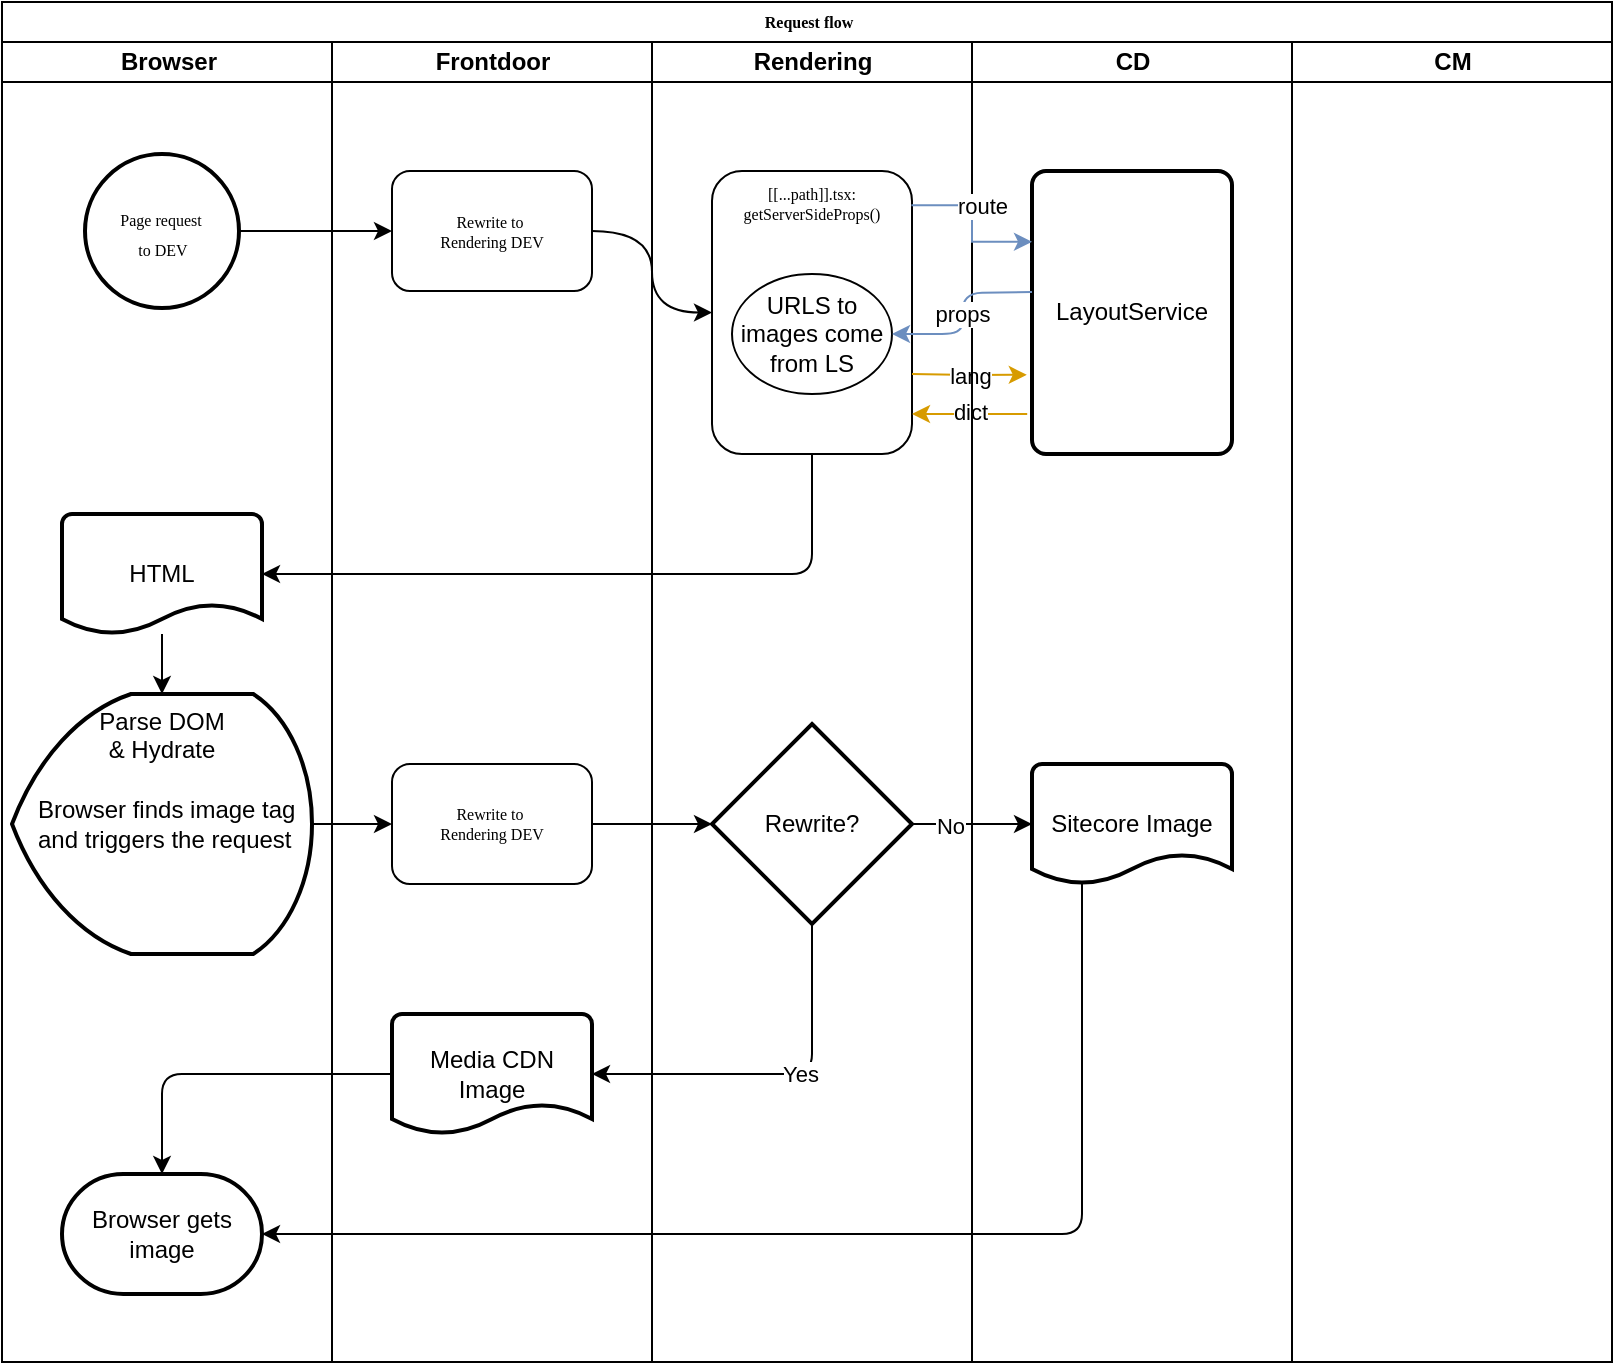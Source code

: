 <mxfile version="24.7.12">
  <diagram name="Page-1" id="74e2e168-ea6b-b213-b513-2b3c1d86103e">
    <mxGraphModel dx="1196" dy="950" grid="1" gridSize="10" guides="1" tooltips="1" connect="1" arrows="1" fold="1" page="1" pageScale="1" pageWidth="1100" pageHeight="850" background="none" math="0" shadow="0">
      <root>
        <mxCell id="0" />
        <mxCell id="1" parent="0" />
        <mxCell id="77e6c97f196da883-1" value="Request flow" style="swimlane;html=1;childLayout=stackLayout;startSize=20;rounded=0;shadow=0;labelBackgroundColor=none;strokeWidth=1;fontFamily=Verdana;fontSize=8;align=center;" parent="1" vertex="1">
          <mxGeometry x="70" y="40" width="805" height="680" as="geometry" />
        </mxCell>
        <mxCell id="77e6c97f196da883-2" value="Browser" style="swimlane;html=1;startSize=20;" parent="77e6c97f196da883-1" vertex="1">
          <mxGeometry y="20" width="165" height="660" as="geometry" />
        </mxCell>
        <mxCell id="gTiBbDLUTEHt-P025S_j-1" value="&lt;span style=&quot;font-family: Verdana; font-size: 8px;&quot;&gt;Page request&amp;nbsp;&lt;/span&gt;&lt;div&gt;&lt;span style=&quot;font-family: Verdana; font-size: 8px;&quot;&gt;to DEV&lt;/span&gt;&lt;/div&gt;" style="strokeWidth=2;html=1;shape=mxgraph.flowchart.start_2;whiteSpace=wrap;" vertex="1" parent="77e6c97f196da883-2">
          <mxGeometry x="41.5" y="56" width="77" height="77" as="geometry" />
        </mxCell>
        <mxCell id="gTiBbDLUTEHt-P025S_j-18" value="HTML" style="strokeWidth=2;html=1;shape=mxgraph.flowchart.document2;whiteSpace=wrap;size=0.25;" vertex="1" parent="77e6c97f196da883-2">
          <mxGeometry x="30" y="236" width="100" height="60" as="geometry" />
        </mxCell>
        <mxCell id="gTiBbDLUTEHt-P025S_j-21" style="edgeStyle=orthogonalEdgeStyle;rounded=0;orthogonalLoop=1;jettySize=auto;html=1;entryX=0.5;entryY=0;entryDx=0;entryDy=0;entryPerimeter=0;" edge="1" parent="77e6c97f196da883-2" source="gTiBbDLUTEHt-P025S_j-18" target="gTiBbDLUTEHt-P025S_j-20">
          <mxGeometry relative="1" as="geometry" />
        </mxCell>
        <mxCell id="gTiBbDLUTEHt-P025S_j-28" value="" style="group" vertex="1" connectable="0" parent="77e6c97f196da883-2">
          <mxGeometry x="5" y="326" width="161" height="130" as="geometry" />
        </mxCell>
        <mxCell id="gTiBbDLUTEHt-P025S_j-20" value="&lt;div&gt;&lt;span style=&quot;background-color: initial;&quot;&gt;Parse DOM&lt;/span&gt;&lt;br&gt;&lt;/div&gt;&lt;div&gt;&amp;amp; Hydrate&lt;/div&gt;" style="strokeWidth=2;html=1;shape=mxgraph.flowchart.display;whiteSpace=wrap;verticalAlign=top;" vertex="1" parent="gTiBbDLUTEHt-P025S_j-28">
          <mxGeometry width="150" height="130" as="geometry" />
        </mxCell>
        <mxCell id="gTiBbDLUTEHt-P025S_j-27" value="Browser finds image tag&lt;div&gt;and triggers the request&lt;/div&gt;" style="text;html=1;align=left;verticalAlign=middle;resizable=0;points=[];autosize=1;strokeColor=none;fillColor=none;" vertex="1" parent="gTiBbDLUTEHt-P025S_j-28">
          <mxGeometry x="11" y="45" width="150" height="40" as="geometry" />
        </mxCell>
        <mxCell id="gTiBbDLUTEHt-P025S_j-41" value="Browser gets&lt;div&gt;image&lt;/div&gt;" style="strokeWidth=2;html=1;shape=mxgraph.flowchart.terminator;whiteSpace=wrap;" vertex="1" parent="77e6c97f196da883-2">
          <mxGeometry x="30" y="566" width="100" height="60" as="geometry" />
        </mxCell>
        <mxCell id="77e6c97f196da883-3" value="Frontdoor" style="swimlane;html=1;startSize=20;" parent="77e6c97f196da883-1" vertex="1">
          <mxGeometry x="165" y="20" width="160" height="660" as="geometry" />
        </mxCell>
        <mxCell id="77e6c97f196da883-11" value="Rewrite to&amp;nbsp;&lt;div&gt;Rendering DEV&lt;/div&gt;" style="rounded=1;whiteSpace=wrap;html=1;shadow=0;labelBackgroundColor=none;strokeWidth=1;fontFamily=Verdana;fontSize=8;align=center;" parent="77e6c97f196da883-3" vertex="1">
          <mxGeometry x="30" y="64.5" width="100" height="60" as="geometry" />
        </mxCell>
        <mxCell id="gTiBbDLUTEHt-P025S_j-32" value="Rewrite to&amp;nbsp;&lt;div&gt;Rendering DEV&lt;/div&gt;" style="rounded=1;whiteSpace=wrap;html=1;shadow=0;labelBackgroundColor=none;strokeWidth=1;fontFamily=Verdana;fontSize=8;align=center;" vertex="1" parent="77e6c97f196da883-3">
          <mxGeometry x="30" y="361" width="100" height="60" as="geometry" />
        </mxCell>
        <mxCell id="gTiBbDLUTEHt-P025S_j-37" value="Media CDN Image" style="strokeWidth=2;html=1;shape=mxgraph.flowchart.document2;whiteSpace=wrap;size=0.25;" vertex="1" parent="77e6c97f196da883-3">
          <mxGeometry x="30" y="486" width="100" height="60" as="geometry" />
        </mxCell>
        <mxCell id="77e6c97f196da883-4" value="Rendering" style="swimlane;html=1;startSize=20;" parent="77e6c97f196da883-1" vertex="1">
          <mxGeometry x="325" y="20" width="160" height="660" as="geometry" />
        </mxCell>
        <mxCell id="77e6c97f196da883-12" value="[[...path]].tsx:&lt;div&gt;getServerSideProps()&lt;/div&gt;" style="rounded=1;whiteSpace=wrap;html=1;shadow=0;labelBackgroundColor=none;strokeWidth=1;fontFamily=Verdana;fontSize=8;align=center;verticalAlign=top;" parent="77e6c97f196da883-4" vertex="1">
          <mxGeometry x="30" y="64.5" width="100" height="141.5" as="geometry" />
        </mxCell>
        <mxCell id="gTiBbDLUTEHt-P025S_j-23" value="URLS to images come from LS" style="ellipse;whiteSpace=wrap;html=1;align=center;newEdgeStyle={&quot;edgeStyle&quot;:&quot;entityRelationEdgeStyle&quot;,&quot;startArrow&quot;:&quot;none&quot;,&quot;endArrow&quot;:&quot;none&quot;,&quot;segment&quot;:10,&quot;curved&quot;:1,&quot;sourcePerimeterSpacing&quot;:0,&quot;targetPerimeterSpacing&quot;:0};treeFolding=1;treeMoving=1;" vertex="1" parent="77e6c97f196da883-4">
          <mxGeometry x="40" y="116" width="80" height="60" as="geometry" />
        </mxCell>
        <mxCell id="gTiBbDLUTEHt-P025S_j-12" style="edgeStyle=orthogonalEdgeStyle;rounded=0;orthogonalLoop=1;jettySize=auto;html=1;entryX=-0.026;entryY=0.503;entryDx=0;entryDy=0;entryPerimeter=0;fillColor=#ffe6cc;strokeColor=#d79b00;" edge="1" parent="77e6c97f196da883-4">
          <mxGeometry relative="1" as="geometry">
            <mxPoint x="130" y="166" as="sourcePoint" />
            <mxPoint x="187.4" y="166.365" as="targetPoint" />
          </mxGeometry>
        </mxCell>
        <mxCell id="gTiBbDLUTEHt-P025S_j-14" value="lang" style="edgeLabel;html=1;align=center;verticalAlign=middle;resizable=0;points=[];" vertex="1" connectable="0" parent="gTiBbDLUTEHt-P025S_j-12">
          <mxGeometry x="0.002" relative="1" as="geometry">
            <mxPoint as="offset" />
          </mxGeometry>
        </mxCell>
        <mxCell id="gTiBbDLUTEHt-P025S_j-13" style="edgeStyle=orthogonalEdgeStyle;rounded=0;orthogonalLoop=1;jettySize=auto;html=1;exitX=0;exitY=0.75;exitDx=0;exitDy=0;entryX=1.024;entryY=0.75;entryDx=0;entryDy=0;entryPerimeter=0;fillColor=#ffe6cc;strokeColor=#d79b00;" edge="1" parent="77e6c97f196da883-4">
          <mxGeometry relative="1" as="geometry">
            <mxPoint x="187.6" y="185.995" as="sourcePoint" />
            <mxPoint x="130" y="185.995" as="targetPoint" />
          </mxGeometry>
        </mxCell>
        <mxCell id="gTiBbDLUTEHt-P025S_j-15" value="dict" style="edgeLabel;html=1;align=center;verticalAlign=middle;resizable=0;points=[];" vertex="1" connectable="0" parent="gTiBbDLUTEHt-P025S_j-13">
          <mxGeometry x="-0.005" y="-1" relative="1" as="geometry">
            <mxPoint as="offset" />
          </mxGeometry>
        </mxCell>
        <mxCell id="gTiBbDLUTEHt-P025S_j-35" value="Rewrite?" style="strokeWidth=2;html=1;shape=mxgraph.flowchart.decision;whiteSpace=wrap;" vertex="1" parent="77e6c97f196da883-4">
          <mxGeometry x="30" y="341" width="100" height="100" as="geometry" />
        </mxCell>
        <mxCell id="77e6c97f196da883-5" value="CD" style="swimlane;html=1;startSize=20;" parent="77e6c97f196da883-1" vertex="1">
          <mxGeometry x="485" y="20" width="160" height="660" as="geometry" />
        </mxCell>
        <mxCell id="gTiBbDLUTEHt-P025S_j-5" value="LayoutService" style="rounded=1;whiteSpace=wrap;html=1;absoluteArcSize=1;arcSize=14;strokeWidth=2;" vertex="1" parent="77e6c97f196da883-5">
          <mxGeometry x="30" y="64.5" width="100" height="141.5" as="geometry" />
        </mxCell>
        <mxCell id="gTiBbDLUTEHt-P025S_j-10" style="edgeStyle=orthogonalEdgeStyle;rounded=1;orthogonalLoop=1;jettySize=auto;html=1;exitX=0;exitY=0.37;exitDx=0;exitDy=0;entryX=1;entryY=0.5;entryDx=0;entryDy=0;exitPerimeter=0;fillColor=#dae8fc;strokeColor=#6c8ebf;fontColor=#6C8EBF;curved=0;" edge="1" parent="77e6c97f196da883-5" target="gTiBbDLUTEHt-P025S_j-23">
          <mxGeometry relative="1" as="geometry">
            <mxPoint x="30" y="124.965" as="sourcePoint" />
            <mxPoint x="-30.5" y="125.532" as="targetPoint" />
          </mxGeometry>
        </mxCell>
        <mxCell id="gTiBbDLUTEHt-P025S_j-11" value="props" style="edgeLabel;html=1;align=center;verticalAlign=middle;resizable=0;points=[];" vertex="1" connectable="0" parent="gTiBbDLUTEHt-P025S_j-10">
          <mxGeometry x="-0.007" relative="1" as="geometry">
            <mxPoint as="offset" />
          </mxGeometry>
        </mxCell>
        <mxCell id="gTiBbDLUTEHt-P025S_j-40" value="Sitecore Image" style="strokeWidth=2;html=1;shape=mxgraph.flowchart.document2;whiteSpace=wrap;size=0.25;" vertex="1" parent="77e6c97f196da883-5">
          <mxGeometry x="30" y="361" width="100" height="60" as="geometry" />
        </mxCell>
        <mxCell id="77e6c97f196da883-6" value="CM" style="swimlane;html=1;startSize=20;" parent="77e6c97f196da883-1" vertex="1">
          <mxGeometry x="645" y="20" width="160" height="660" as="geometry" />
        </mxCell>
        <mxCell id="gTiBbDLUTEHt-P025S_j-2" style="edgeStyle=orthogonalEdgeStyle;rounded=0;orthogonalLoop=1;jettySize=auto;html=1;entryX=0;entryY=0.5;entryDx=0;entryDy=0;" edge="1" parent="77e6c97f196da883-1" source="gTiBbDLUTEHt-P025S_j-1" target="77e6c97f196da883-11">
          <mxGeometry relative="1" as="geometry" />
        </mxCell>
        <mxCell id="gTiBbDLUTEHt-P025S_j-6" style="edgeStyle=orthogonalEdgeStyle;rounded=0;orthogonalLoop=1;jettySize=auto;html=1;entryX=0;entryY=0.5;entryDx=0;entryDy=0;curved=1;" edge="1" parent="77e6c97f196da883-1" source="77e6c97f196da883-11" target="77e6c97f196da883-12">
          <mxGeometry relative="1" as="geometry" />
        </mxCell>
        <mxCell id="gTiBbDLUTEHt-P025S_j-7" style="edgeStyle=orthogonalEdgeStyle;rounded=0;orthogonalLoop=1;jettySize=auto;html=1;entryX=0;entryY=0.25;entryDx=0;entryDy=0;exitX=0.997;exitY=0.121;exitDx=0;exitDy=0;fillColor=#dae8fc;strokeColor=#6c8ebf;exitPerimeter=0;" edge="1" parent="77e6c97f196da883-1" source="77e6c97f196da883-12" target="gTiBbDLUTEHt-P025S_j-5">
          <mxGeometry relative="1" as="geometry" />
        </mxCell>
        <mxCell id="gTiBbDLUTEHt-P025S_j-9" value="route" style="edgeLabel;html=1;align=center;verticalAlign=middle;resizable=0;points=[];" vertex="1" connectable="0" parent="gTiBbDLUTEHt-P025S_j-7">
          <mxGeometry x="-0.351" y="-1" relative="1" as="geometry">
            <mxPoint x="10" y="-1" as="offset" />
          </mxGeometry>
        </mxCell>
        <mxCell id="gTiBbDLUTEHt-P025S_j-25" style="edgeStyle=orthogonalEdgeStyle;rounded=1;orthogonalLoop=1;jettySize=auto;html=1;entryX=1;entryY=0.5;entryDx=0;entryDy=0;entryPerimeter=0;exitX=0.5;exitY=1;exitDx=0;exitDy=0;curved=0;" edge="1" parent="77e6c97f196da883-1" source="77e6c97f196da883-12" target="gTiBbDLUTEHt-P025S_j-18">
          <mxGeometry relative="1" as="geometry" />
        </mxCell>
        <mxCell id="gTiBbDLUTEHt-P025S_j-33" style="edgeStyle=orthogonalEdgeStyle;rounded=0;orthogonalLoop=1;jettySize=auto;html=1;entryX=0;entryY=0.5;entryDx=0;entryDy=0;" edge="1" parent="77e6c97f196da883-1" source="gTiBbDLUTEHt-P025S_j-20" target="gTiBbDLUTEHt-P025S_j-32">
          <mxGeometry relative="1" as="geometry" />
        </mxCell>
        <mxCell id="gTiBbDLUTEHt-P025S_j-36" style="edgeStyle=orthogonalEdgeStyle;rounded=0;orthogonalLoop=1;jettySize=auto;html=1;entryX=0;entryY=0.5;entryDx=0;entryDy=0;entryPerimeter=0;" edge="1" parent="77e6c97f196da883-1" source="gTiBbDLUTEHt-P025S_j-32" target="gTiBbDLUTEHt-P025S_j-35">
          <mxGeometry relative="1" as="geometry" />
        </mxCell>
        <mxCell id="gTiBbDLUTEHt-P025S_j-38" style="edgeStyle=orthogonalEdgeStyle;rounded=1;orthogonalLoop=1;jettySize=auto;html=1;entryX=1;entryY=0.5;entryDx=0;entryDy=0;entryPerimeter=0;exitX=0.5;exitY=1;exitDx=0;exitDy=0;exitPerimeter=0;curved=0;" edge="1" parent="77e6c97f196da883-1" source="gTiBbDLUTEHt-P025S_j-35" target="gTiBbDLUTEHt-P025S_j-37">
          <mxGeometry relative="1" as="geometry" />
        </mxCell>
        <mxCell id="gTiBbDLUTEHt-P025S_j-45" value="Yes" style="edgeLabel;html=1;align=center;verticalAlign=middle;resizable=0;points=[];" vertex="1" connectable="0" parent="gTiBbDLUTEHt-P025S_j-38">
          <mxGeometry x="-0.124" relative="1" as="geometry">
            <mxPoint as="offset" />
          </mxGeometry>
        </mxCell>
        <mxCell id="gTiBbDLUTEHt-P025S_j-42" style="edgeStyle=orthogonalEdgeStyle;rounded=1;orthogonalLoop=1;jettySize=auto;html=1;entryX=0.5;entryY=0;entryDx=0;entryDy=0;entryPerimeter=0;curved=0;" edge="1" parent="77e6c97f196da883-1" source="gTiBbDLUTEHt-P025S_j-37" target="gTiBbDLUTEHt-P025S_j-41">
          <mxGeometry relative="1" as="geometry" />
        </mxCell>
        <mxCell id="gTiBbDLUTEHt-P025S_j-43" style="edgeStyle=orthogonalEdgeStyle;rounded=0;orthogonalLoop=1;jettySize=auto;html=1;entryX=0;entryY=0.5;entryDx=0;entryDy=0;entryPerimeter=0;" edge="1" parent="77e6c97f196da883-1" source="gTiBbDLUTEHt-P025S_j-35" target="gTiBbDLUTEHt-P025S_j-40">
          <mxGeometry relative="1" as="geometry" />
        </mxCell>
        <mxCell id="gTiBbDLUTEHt-P025S_j-46" value="No" style="edgeLabel;html=1;align=center;verticalAlign=middle;resizable=0;points=[];" vertex="1" connectable="0" parent="gTiBbDLUTEHt-P025S_j-43">
          <mxGeometry x="-0.367" y="-1" relative="1" as="geometry">
            <mxPoint as="offset" />
          </mxGeometry>
        </mxCell>
        <mxCell id="gTiBbDLUTEHt-P025S_j-44" style="edgeStyle=orthogonalEdgeStyle;rounded=1;orthogonalLoop=1;jettySize=auto;html=1;entryX=1;entryY=0.5;entryDx=0;entryDy=0;entryPerimeter=0;exitX=0.25;exitY=1;exitDx=0;exitDy=0;exitPerimeter=0;curved=0;" edge="1" parent="77e6c97f196da883-1" source="gTiBbDLUTEHt-P025S_j-40" target="gTiBbDLUTEHt-P025S_j-41">
          <mxGeometry relative="1" as="geometry" />
        </mxCell>
      </root>
    </mxGraphModel>
  </diagram>
</mxfile>
